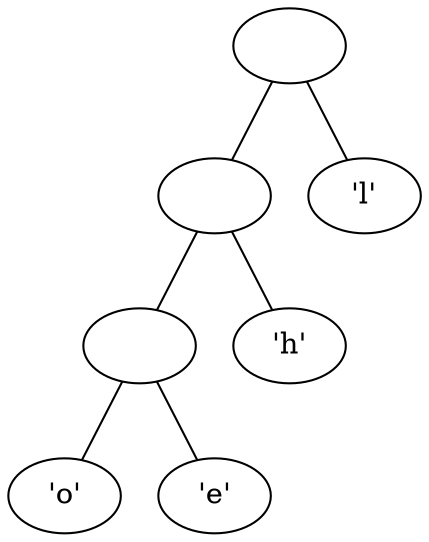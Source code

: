 
graph { 
    0 
    0 [label=" "]
    0 --  1 --  2 --  3    3 [label="'o'"]
    2 [label=" "]
    2 --  4    4 [label="'e'"]
    1 [label=" "]
    1 --  5    5 [label="'h'"]
    0 --  6    6 [label="'l'"]
}

